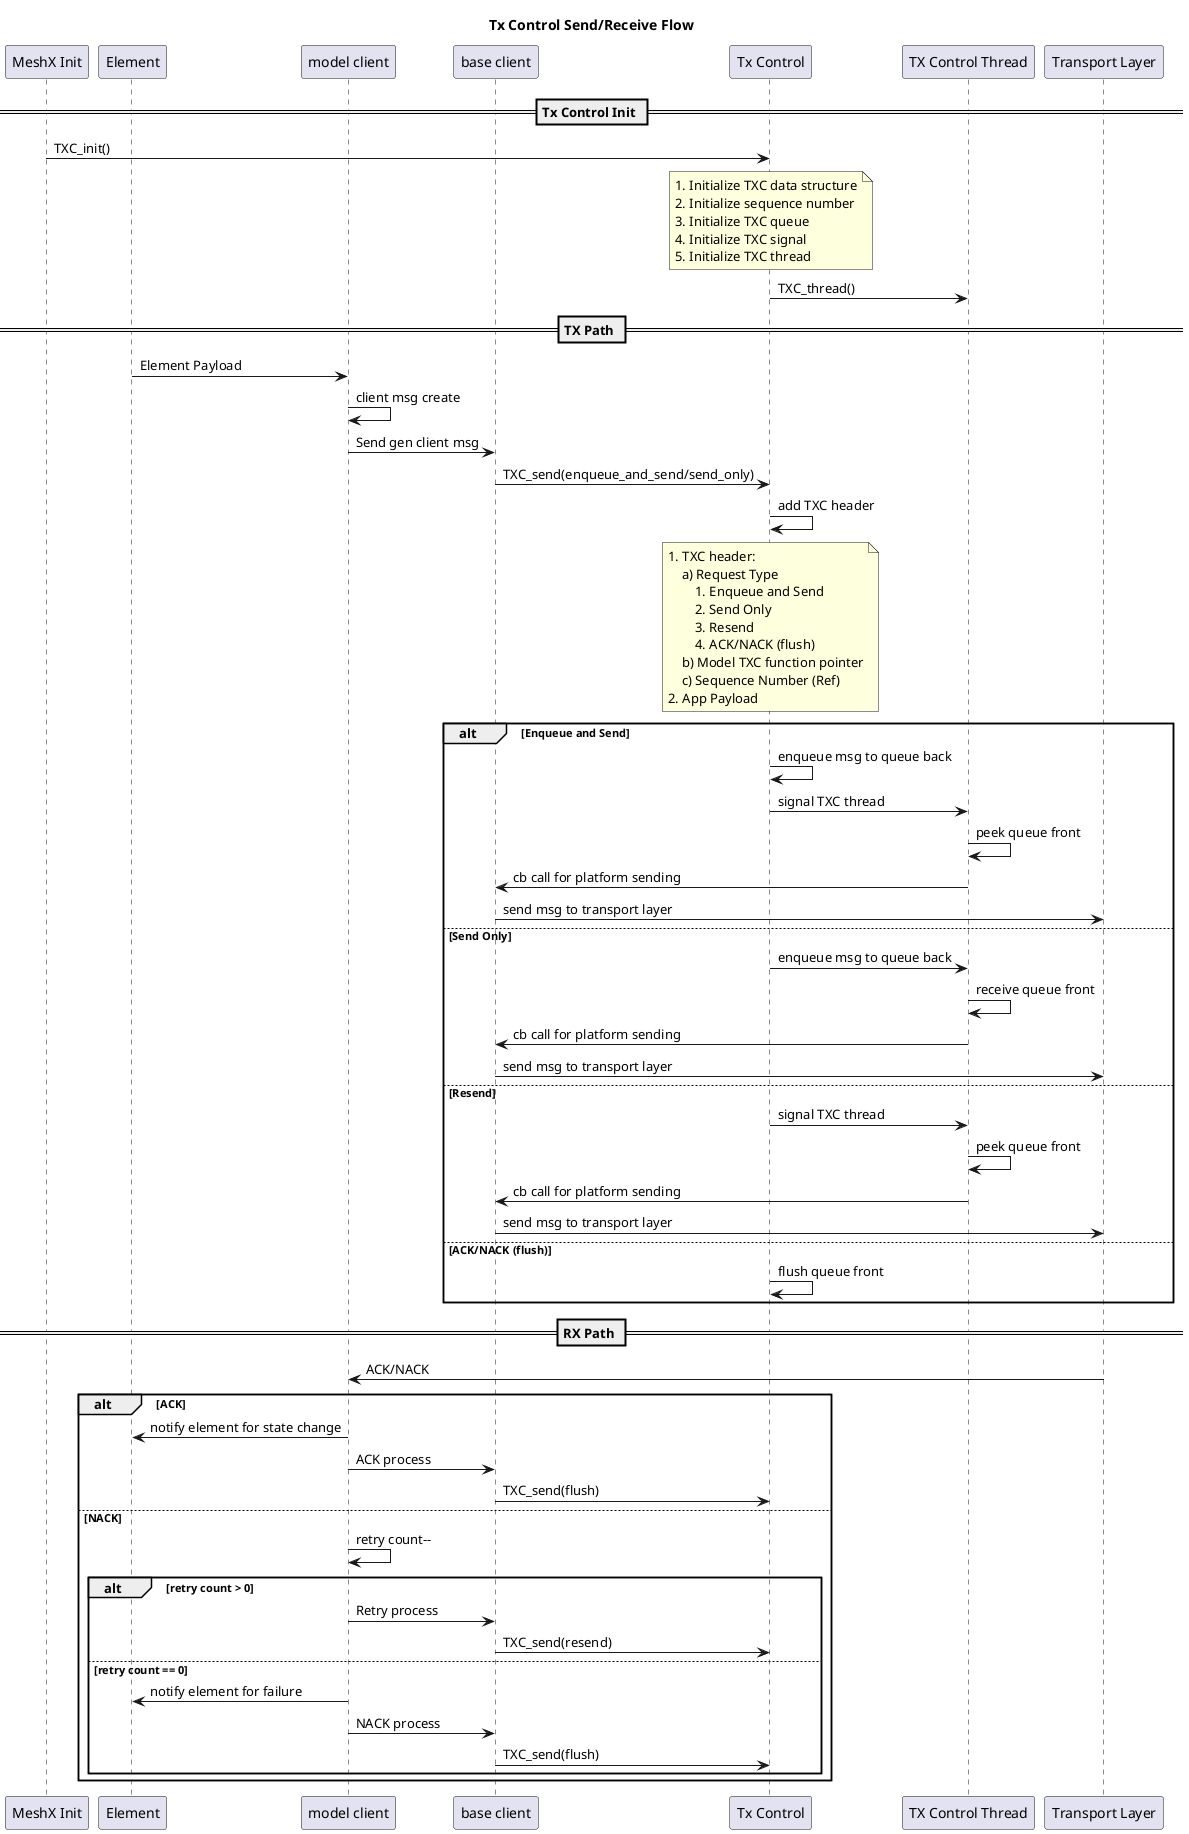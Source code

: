 @startuml meshx_txc

title "Tx Control Send/Receive Flow"

participant "MeshX Init" as MI
participant "Element" as EL
participant "model client" as MC
participant "base client" as BC
participant "Tx Control" as TXC
participant "TX Control Thread" as TXCT
participant "Transport Layer" as TL

== Tx Control Init ==
MI -> TXC: TXC_init()
note over TXC
    1. Initialize TXC data structure
    2. Initialize sequence number
    3. Initialize TXC queue
    4. Initialize TXC signal
    5. Initialize TXC thread
end note
TXC -> TXCT: TXC_thread()

== TX Path ==
EL -> MC: Element Payload
MC -> MC: client msg create
MC -> BC: Send gen client msg
BC -> TXC: TXC_send(enqueue_and_send/send_only)
TXC -> TXC: add TXC header
note over TXC
    1. TXC header:
        a) Request Type
            1. Enqueue and Send
            2. Send Only
            3. Resend
            4. ACK/NACK (flush)
        b) Model TXC function pointer
        c) Sequence Number (Ref)
    2. App Payload
end note

alt Enqueue and Send
    TXC -> TXC: enqueue msg to queue back
    TXC -> TXCT: signal TXC thread
    TXCT -> TXCT: peek queue front
    TXCT -> BC: cb call for platform sending
    BC -> TL: send msg to transport layer
else Send Only
    TXC -> TXCT: enqueue msg to queue back
    TXCT -> TXCT: receive queue front
    TXCT -> BC: cb call for platform sending
    BC -> TL: send msg to transport layer
else Resend
    TXC -> TXCT: signal TXC thread
    TXCT -> TXCT: peek queue front
    TXCT -> BC: cb call for platform sending
    BC -> TL: send msg to transport layer
else ACK/NACK (flush)
    TXC -> TXC: flush queue front
end

== RX Path ==
TL -> MC: ACK/NACK
alt ACK
    MC -> EL: notify element for state change
    MC -> BC: ACK process
    BC -> TXC: TXC_send(flush)
else NACK
    MC -> MC: retry count--
    alt retry count > 0
        MC -> BC: Retry process
        BC -> TXC: TXC_send(resend)
    else retry count == 0
        MC -> EL: notify element for failure
        MC -> BC: NACK process
        BC -> TXC: TXC_send(flush)
    end
end

@enduml
